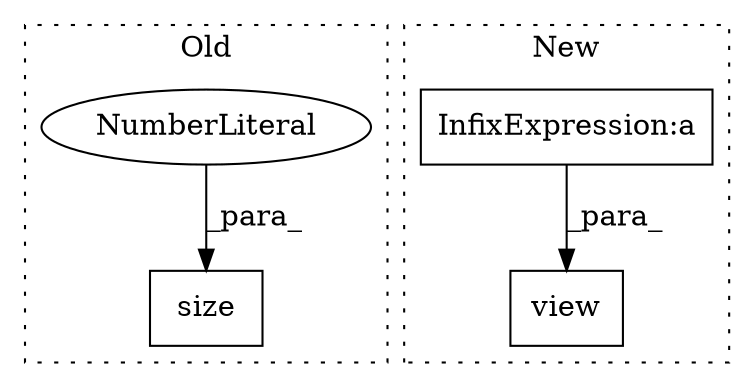 digraph G {
subgraph cluster0 {
1 [label="size" a="32" s="1715,1721" l="5,1" shape="box"];
4 [label="NumberLiteral" a="34" s="1720" l="1" shape="ellipse"];
label = "Old";
style="dotted";
}
subgraph cluster1 {
2 [label="view" a="32" s="1962,2015" l="5,1" shape="box"];
3 [label="InfixExpression:a" a="27" s="1977" l="3" shape="box"];
label = "New";
style="dotted";
}
3 -> 2 [label="_para_"];
4 -> 1 [label="_para_"];
}